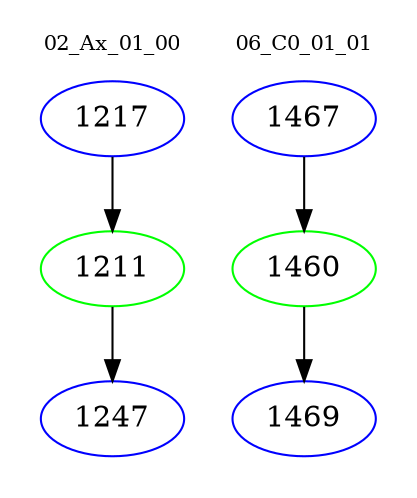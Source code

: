 digraph{
subgraph cluster_0 {
color = white
label = "02_Ax_01_00";
fontsize=10;
T0_1217 [label="1217", color="blue"]
T0_1217 -> T0_1211 [color="black"]
T0_1211 [label="1211", color="green"]
T0_1211 -> T0_1247 [color="black"]
T0_1247 [label="1247", color="blue"]
}
subgraph cluster_1 {
color = white
label = "06_C0_01_01";
fontsize=10;
T1_1467 [label="1467", color="blue"]
T1_1467 -> T1_1460 [color="black"]
T1_1460 [label="1460", color="green"]
T1_1460 -> T1_1469 [color="black"]
T1_1469 [label="1469", color="blue"]
}
}
